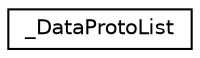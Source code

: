 digraph "Graphical Class Hierarchy"
{
  edge [fontname="Helvetica",fontsize="10",labelfontname="Helvetica",labelfontsize="10"];
  node [fontname="Helvetica",fontsize="10",shape=record];
  rankdir="LR";
  Node1 [label="_DataProtoList",height=0.2,width=0.4,color="black", fillcolor="white", style="filled",URL="$struct___data_proto_list.html"];
}

